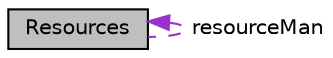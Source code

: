 digraph "Resources"
{
 // LATEX_PDF_SIZE
  edge [fontname="Helvetica",fontsize="10",labelfontname="Helvetica",labelfontsize="10"];
  node [fontname="Helvetica",fontsize="10",shape=record];
  Node1 [label="Resources",height=0.2,width=0.4,color="black", fillcolor="grey75", style="filled", fontcolor="black",tooltip="A strongly-typed resource class, for looking up localized strings, etc."];
  Node1 -> Node1 [dir="back",color="darkorchid3",fontsize="10",style="dashed",label=" resourceMan" ,fontname="Helvetica"];
}
